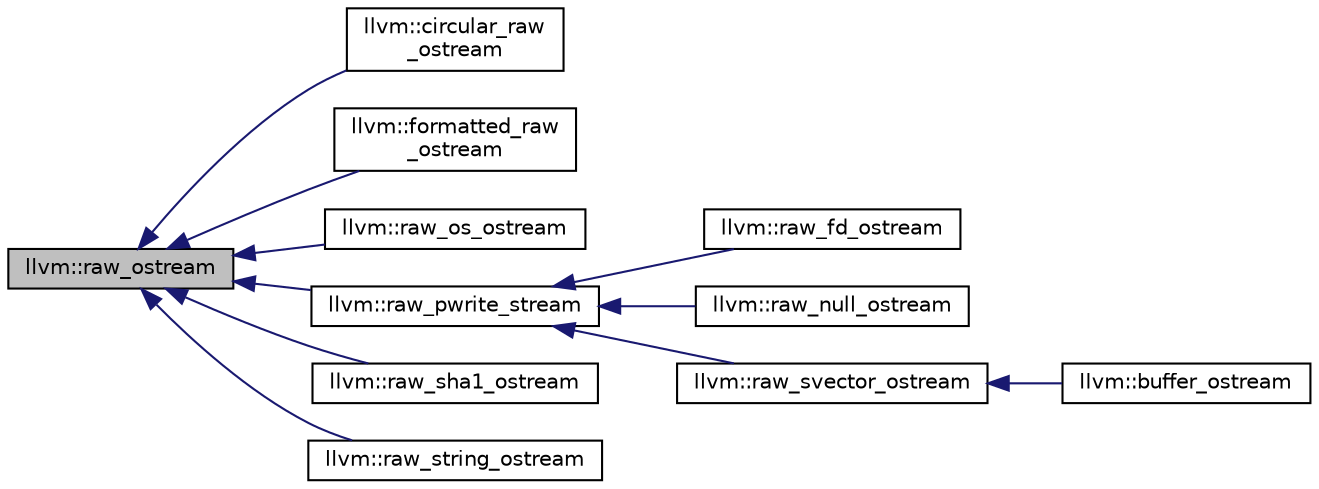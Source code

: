 digraph "llvm::raw_ostream"
{
 // LATEX_PDF_SIZE
  bgcolor="transparent";
  edge [fontname="Helvetica",fontsize="10",labelfontname="Helvetica",labelfontsize="10"];
  node [fontname="Helvetica",fontsize="10",shape="box"];
  rankdir="LR";
  Node1 [label="llvm::raw_ostream",height=0.2,width=0.4,color="black", fillcolor="grey75", style="filled", fontcolor="black",tooltip="This class implements an extremely fast bulk output stream that can only output to a stream."];
  Node1 -> Node2 [dir="back",color="midnightblue",fontsize="10",style="solid",fontname="Helvetica"];
  Node2 [label="llvm::circular_raw\l_ostream",height=0.2,width=0.4,color="black",URL="$classllvm_1_1circular__raw__ostream.html",tooltip="circular_raw_ostream - A raw_ostream which can save its data to a circular buffer,..."];
  Node1 -> Node3 [dir="back",color="midnightblue",fontsize="10",style="solid",fontname="Helvetica"];
  Node3 [label="llvm::formatted_raw\l_ostream",height=0.2,width=0.4,color="black",URL="$classllvm_1_1formatted__raw__ostream.html",tooltip="formatted_raw_ostream - A raw_ostream that wraps another one and keeps track of line and column posit..."];
  Node1 -> Node4 [dir="back",color="midnightblue",fontsize="10",style="solid",fontname="Helvetica"];
  Node4 [label="llvm::raw_os_ostream",height=0.2,width=0.4,color="black",URL="$classllvm_1_1raw__os__ostream.html",tooltip="raw_os_ostream - A raw_ostream that writes to an std::ostream."];
  Node1 -> Node5 [dir="back",color="midnightblue",fontsize="10",style="solid",fontname="Helvetica"];
  Node5 [label="llvm::raw_pwrite_stream",height=0.2,width=0.4,color="black",URL="$classllvm_1_1raw__pwrite__stream.html",tooltip="An abstract base class for streams implementations that also support a pwrite operation."];
  Node5 -> Node6 [dir="back",color="midnightblue",fontsize="10",style="solid",fontname="Helvetica"];
  Node6 [label="llvm::raw_fd_ostream",height=0.2,width=0.4,color="black",URL="$classllvm_1_1raw__fd__ostream.html",tooltip="A raw_ostream that writes to a file descriptor."];
  Node5 -> Node7 [dir="back",color="midnightblue",fontsize="10",style="solid",fontname="Helvetica"];
  Node7 [label="llvm::raw_null_ostream",height=0.2,width=0.4,color="black",URL="$classllvm_1_1raw__null__ostream.html",tooltip="A raw_ostream that discards all output."];
  Node5 -> Node8 [dir="back",color="midnightblue",fontsize="10",style="solid",fontname="Helvetica"];
  Node8 [label="llvm::raw_svector_ostream",height=0.2,width=0.4,color="black",URL="$classllvm_1_1raw__svector__ostream.html",tooltip="A raw_ostream that writes to an SmallVector or SmallString."];
  Node8 -> Node9 [dir="back",color="midnightblue",fontsize="10",style="solid",fontname="Helvetica"];
  Node9 [label="llvm::buffer_ostream",height=0.2,width=0.4,color="black",URL="$classllvm_1_1buffer__ostream.html",tooltip=" "];
  Node1 -> Node10 [dir="back",color="midnightblue",fontsize="10",style="solid",fontname="Helvetica"];
  Node10 [label="llvm::raw_sha1_ostream",height=0.2,width=0.4,color="black",URL="$classllvm_1_1raw__sha1__ostream.html",tooltip="A raw_ostream that hash the content using the sha1 algorithm."];
  Node1 -> Node11 [dir="back",color="midnightblue",fontsize="10",style="solid",fontname="Helvetica"];
  Node11 [label="llvm::raw_string_ostream",height=0.2,width=0.4,color="black",URL="$classllvm_1_1raw__string__ostream.html",tooltip="A raw_ostream that writes to an std::string."];
}
